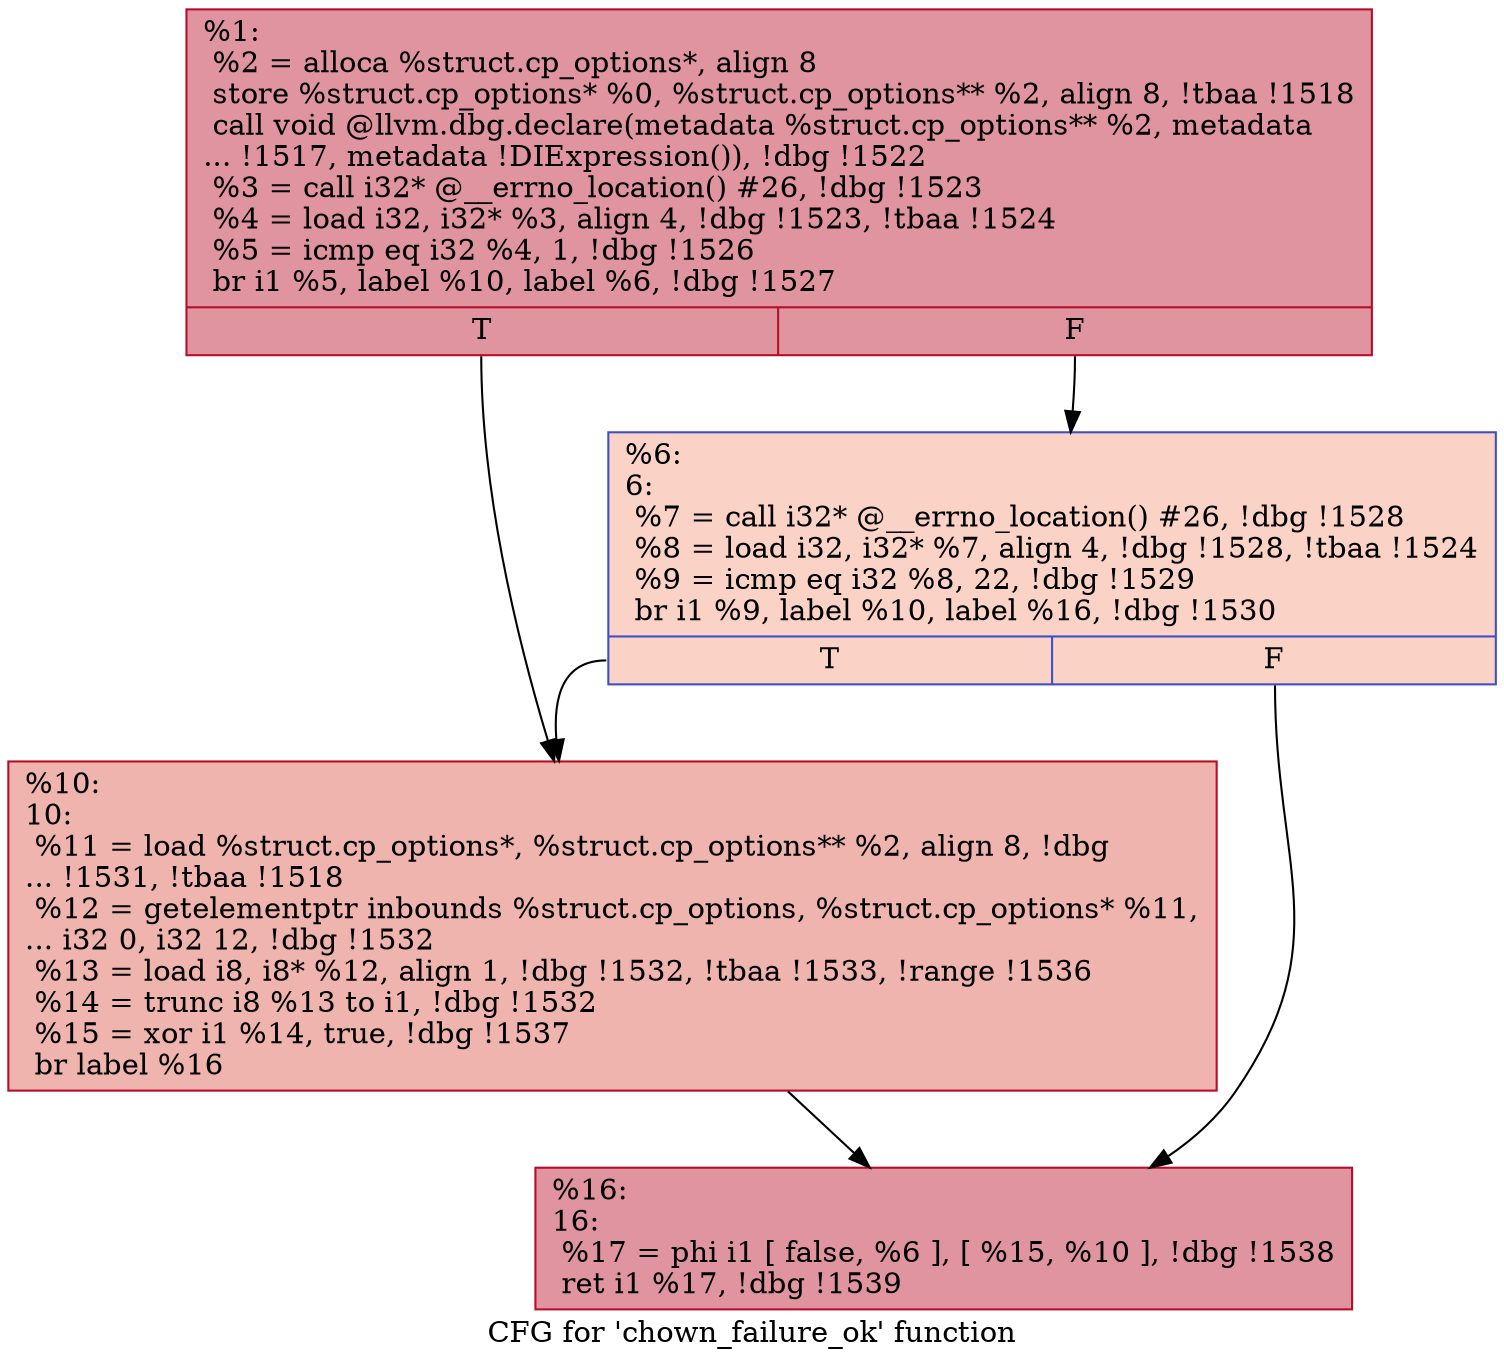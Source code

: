 digraph "CFG for 'chown_failure_ok' function" {
	label="CFG for 'chown_failure_ok' function";

	Node0xe85580 [shape=record,color="#b70d28ff", style=filled, fillcolor="#b70d2870",label="{%1:\l  %2 = alloca %struct.cp_options*, align 8\l  store %struct.cp_options* %0, %struct.cp_options** %2, align 8, !tbaa !1518\l  call void @llvm.dbg.declare(metadata %struct.cp_options** %2, metadata\l... !1517, metadata !DIExpression()), !dbg !1522\l  %3 = call i32* @__errno_location() #26, !dbg !1523\l  %4 = load i32, i32* %3, align 4, !dbg !1523, !tbaa !1524\l  %5 = icmp eq i32 %4, 1, !dbg !1526\l  br i1 %5, label %10, label %6, !dbg !1527\l|{<s0>T|<s1>F}}"];
	Node0xe85580:s0 -> Node0xe85650;
	Node0xe85580:s1 -> Node0xe85600;
	Node0xe85600 [shape=record,color="#3d50c3ff", style=filled, fillcolor="#f59c7d70",label="{%6:\l6:                                                \l  %7 = call i32* @__errno_location() #26, !dbg !1528\l  %8 = load i32, i32* %7, align 4, !dbg !1528, !tbaa !1524\l  %9 = icmp eq i32 %8, 22, !dbg !1529\l  br i1 %9, label %10, label %16, !dbg !1530\l|{<s0>T|<s1>F}}"];
	Node0xe85600:s0 -> Node0xe85650;
	Node0xe85600:s1 -> Node0xe856a0;
	Node0xe85650 [shape=record,color="#b70d28ff", style=filled, fillcolor="#d8564670",label="{%10:\l10:                                               \l  %11 = load %struct.cp_options*, %struct.cp_options** %2, align 8, !dbg\l... !1531, !tbaa !1518\l  %12 = getelementptr inbounds %struct.cp_options, %struct.cp_options* %11,\l... i32 0, i32 12, !dbg !1532\l  %13 = load i8, i8* %12, align 1, !dbg !1532, !tbaa !1533, !range !1536\l  %14 = trunc i8 %13 to i1, !dbg !1532\l  %15 = xor i1 %14, true, !dbg !1537\l  br label %16\l}"];
	Node0xe85650 -> Node0xe856a0;
	Node0xe856a0 [shape=record,color="#b70d28ff", style=filled, fillcolor="#b70d2870",label="{%16:\l16:                                               \l  %17 = phi i1 [ false, %6 ], [ %15, %10 ], !dbg !1538\l  ret i1 %17, !dbg !1539\l}"];
}
